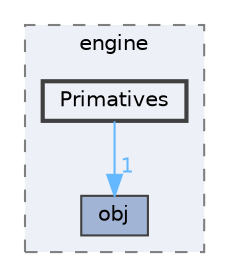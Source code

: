 digraph "techstorm/engine/Primatives"
{
 // LATEX_PDF_SIZE
  bgcolor="transparent";
  edge [fontname=Helvetica,fontsize=10,labelfontname=Helvetica,labelfontsize=10];
  node [fontname=Helvetica,fontsize=10,shape=box,height=0.2,width=0.4];
  compound=true
  subgraph clusterdir_f0215e67d3150ee964ca241625d804af {
    graph [ bgcolor="#edf0f7", pencolor="grey50", label="engine", fontname=Helvetica,fontsize=10 style="filled,dashed", URL="dir_f0215e67d3150ee964ca241625d804af.html",tooltip=""]
  dir_ca9f7307ed4309771a1cb2e0b43f56db [label="obj", fillcolor="#a2b4d6", color="grey25", style="filled", URL="dir_ca9f7307ed4309771a1cb2e0b43f56db.html",tooltip=""];
  dir_6bf4cea08b505ef545018cb59e7fbd7c [label="Primatives", fillcolor="#edf0f7", color="grey25", style="filled,bold", URL="dir_6bf4cea08b505ef545018cb59e7fbd7c.html",tooltip=""];
  }
  dir_6bf4cea08b505ef545018cb59e7fbd7c->dir_ca9f7307ed4309771a1cb2e0b43f56db [headlabel="1", labeldistance=1.5 headhref="dir_000094_000079.html" href="dir_000094_000079.html" color="steelblue1" fontcolor="steelblue1"];
}
